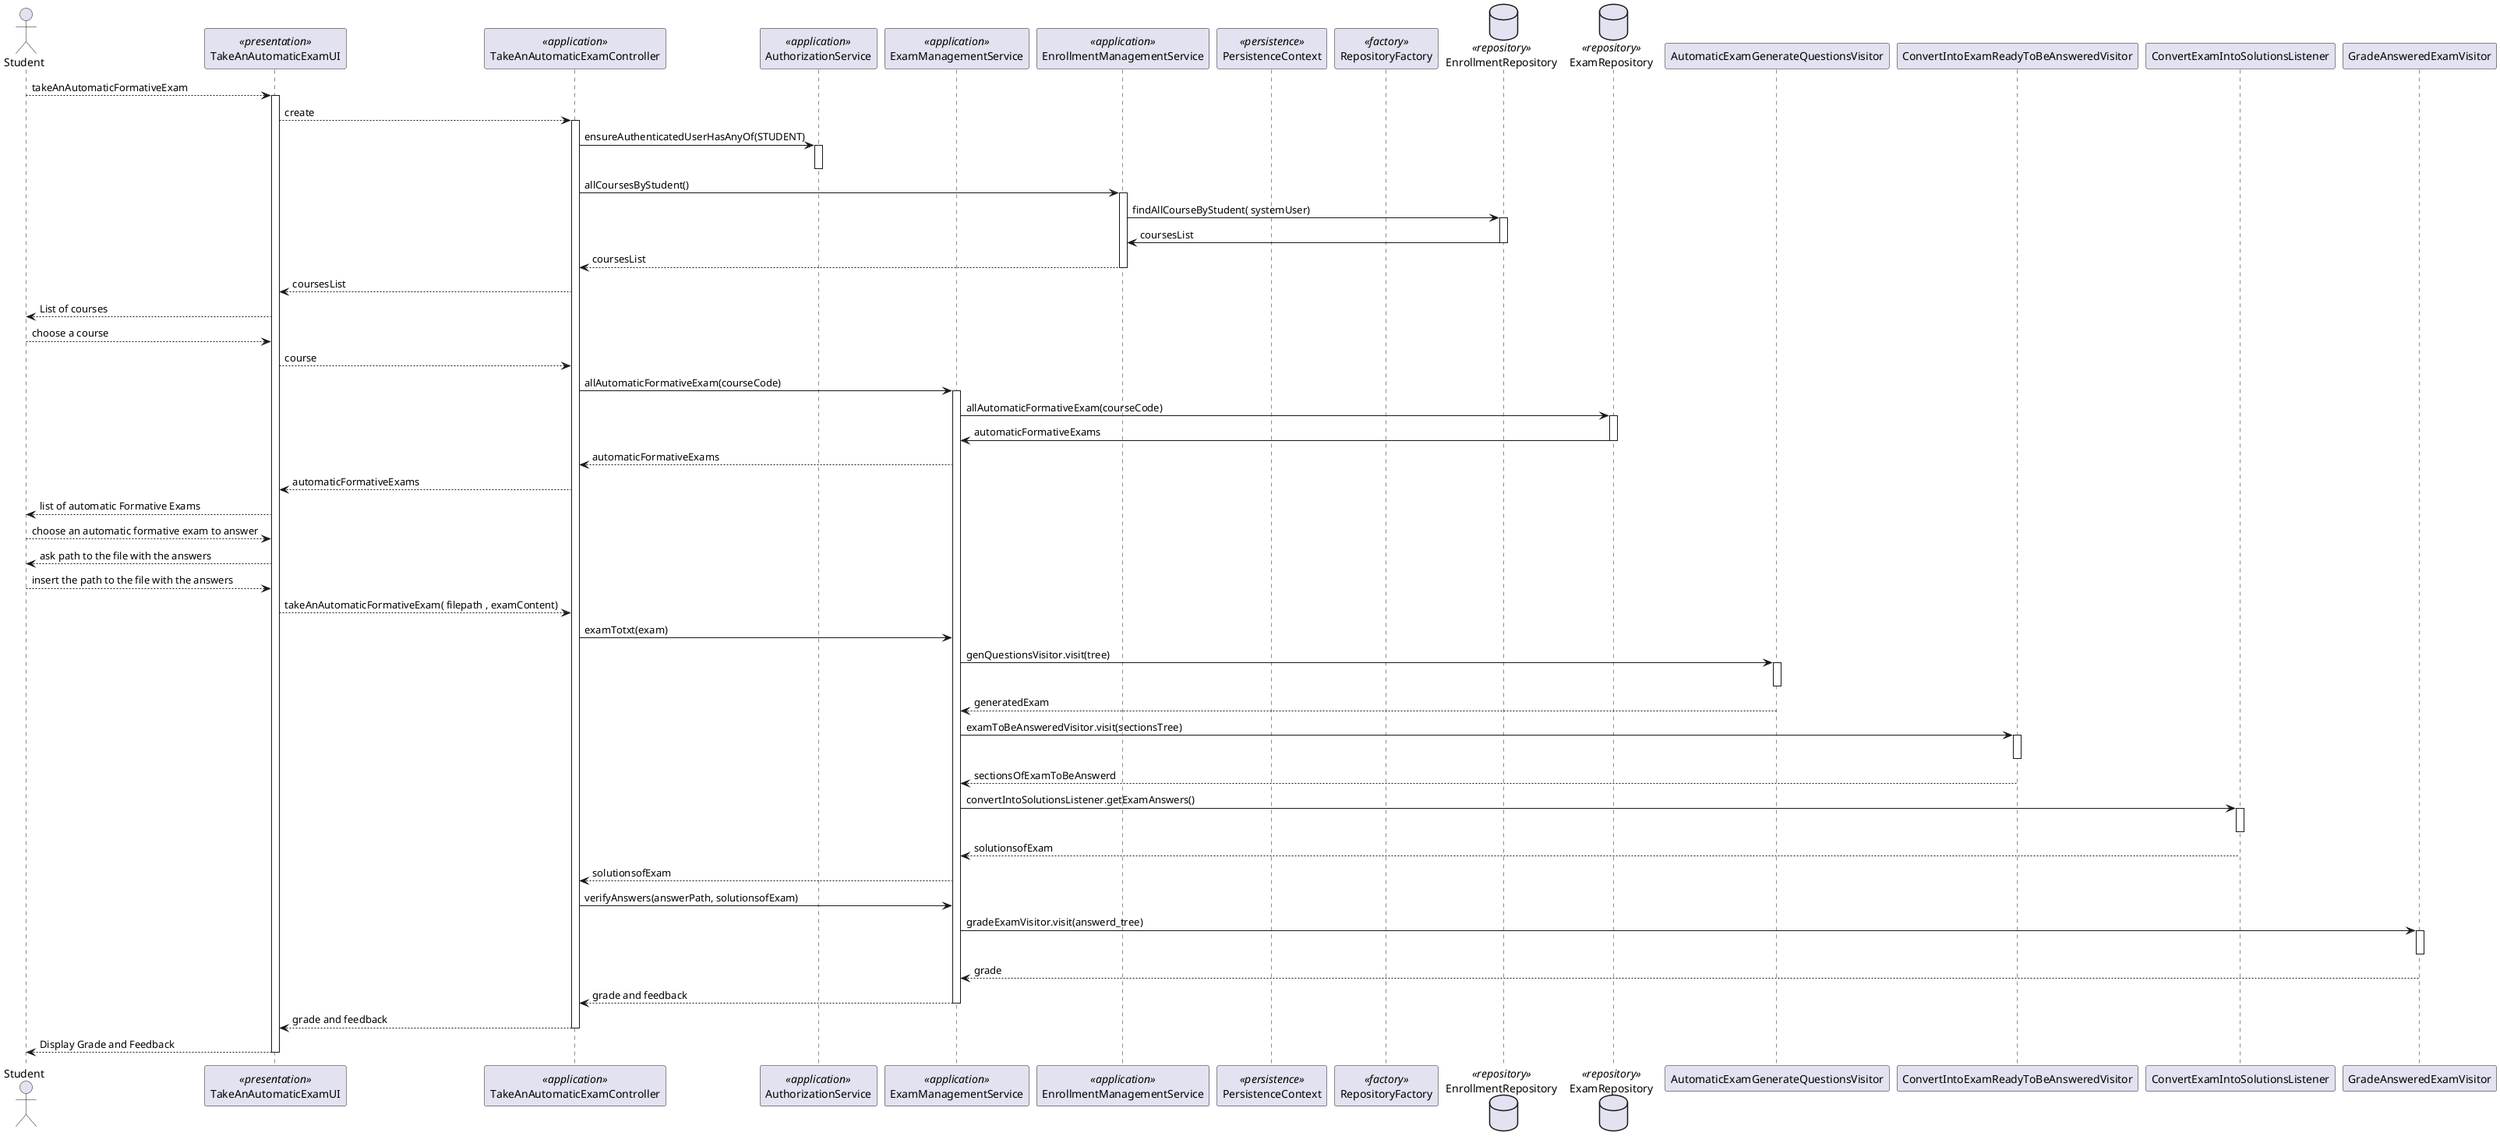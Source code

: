 @startuml use-case-realization.svg
 skinparam handwritten false
 skinparam packageStyle rect
 skinparam defaultFontName FG Virgil
 skinparam shadowing false

 actor Student as Actor
 participant TakeAnAutomaticExamUI as UI <<presentation>>
 participant TakeAnAutomaticExamController as Controller <<application>>
 participant AuthorizationService  as authz <<application>>
 participant ExamManagementService as examSvc <<application>>
 participant EnrollmentManagementService as enrollmentSvc <<application>>

 participant PersistenceContext as Persistence <<persistence>>
 participant RepositoryFactory as Factory <<factory>>
 database EnrollmentRepository as EnrollmentRepository <<repository>>
 database ExamRepository as ExamRepository <<repository>>


 Actor --> UI: takeAnAutomaticFormativeExam
 activate UI
  UI --> Controller: create
  activate Controller
Controller -> authz: ensureAuthenticatedUserHasAnyOf(STUDENT)

                activate authz
                deactivate authz
                   Controller -> enrollmentSvc : allCoursesByStudent()

                activate enrollmentSvc

                enrollmentSvc -> EnrollmentRepository : findAllCourseByStudent( systemUser)
                activate EnrollmentRepository

                EnrollmentRepository -> enrollmentSvc : coursesList
                deactivate EnrollmentRepository
                enrollmentSvc --> Controller : coursesList
                deactivate enrollmentSvc
                Controller --> UI : coursesList
                  UI --> Actor : List of courses
                Actor --> UI: choose a course
UI --> Controller : course
  Controller -> examSvc :  allAutomaticFormativeExam(courseCode)

    activate examSvc
  examSvc  -> ExamRepository : allAutomaticFormativeExam(courseCode)

activate ExamRepository

  ExamRepository -> examSvc  : automaticFormativeExams

  deactivate ExamRepository
  examSvc  --> Controller : automaticFormativeExams

  Controller --> UI : automaticFormativeExams
  UI --> Actor : list of automatic Formative Exams

Actor --> UI: choose an automatic formative exam to answer

UI-->Actor : ask path to the file with the answers
       Actor --> UI: insert the path to the file with the answers

 UI --> Controller:takeAnAutomaticFormativeExam( filepath , examContent)

Controller -> examSvc : examTotxt(exam)
examSvc -> AutomaticExamGenerateQuestionsVisitor: genQuestionsVisitor.visit(tree)
                 activate AutomaticExamGenerateQuestionsVisitor
                deactivate AutomaticExamGenerateQuestionsVisitor
AutomaticExamGenerateQuestionsVisitor --> examSvc : generatedExam

examSvc -> ConvertIntoExamReadyToBeAnsweredVisitor: examToBeAnsweredVisitor.visit(sectionsTree)
 activate ConvertIntoExamReadyToBeAnsweredVisitor
                deactivate ConvertIntoExamReadyToBeAnsweredVisitor
ConvertIntoExamReadyToBeAnsweredVisitor --> examSvc : sectionsOfExamToBeAnswerd

examSvc -> ConvertExamIntoSolutionsListener: convertIntoSolutionsListener.getExamAnswers()
 activate ConvertExamIntoSolutionsListener
                deactivate ConvertExamIntoSolutionsListener
ConvertExamIntoSolutionsListener --> examSvc : solutionsofExam

examSvc --> Controller : solutionsofExam

 Controller -> examSvc : verifyAnswers(answerPath, solutionsofExam)

examSvc -> GradeAnsweredExamVisitor: gradeExamVisitor.visit(answerd_tree)
 activate GradeAnsweredExamVisitor
                deactivate GradeAnsweredExamVisitor
GradeAnsweredExamVisitor --> examSvc : grade

 examSvc --> Controller : grade and feedback
deactivate examSvc

         Controller --> UI : grade and feedback
     deactivate Controller

         UI-->Actor : Display Grade and Feedback
 deactivate UI

 @enduml